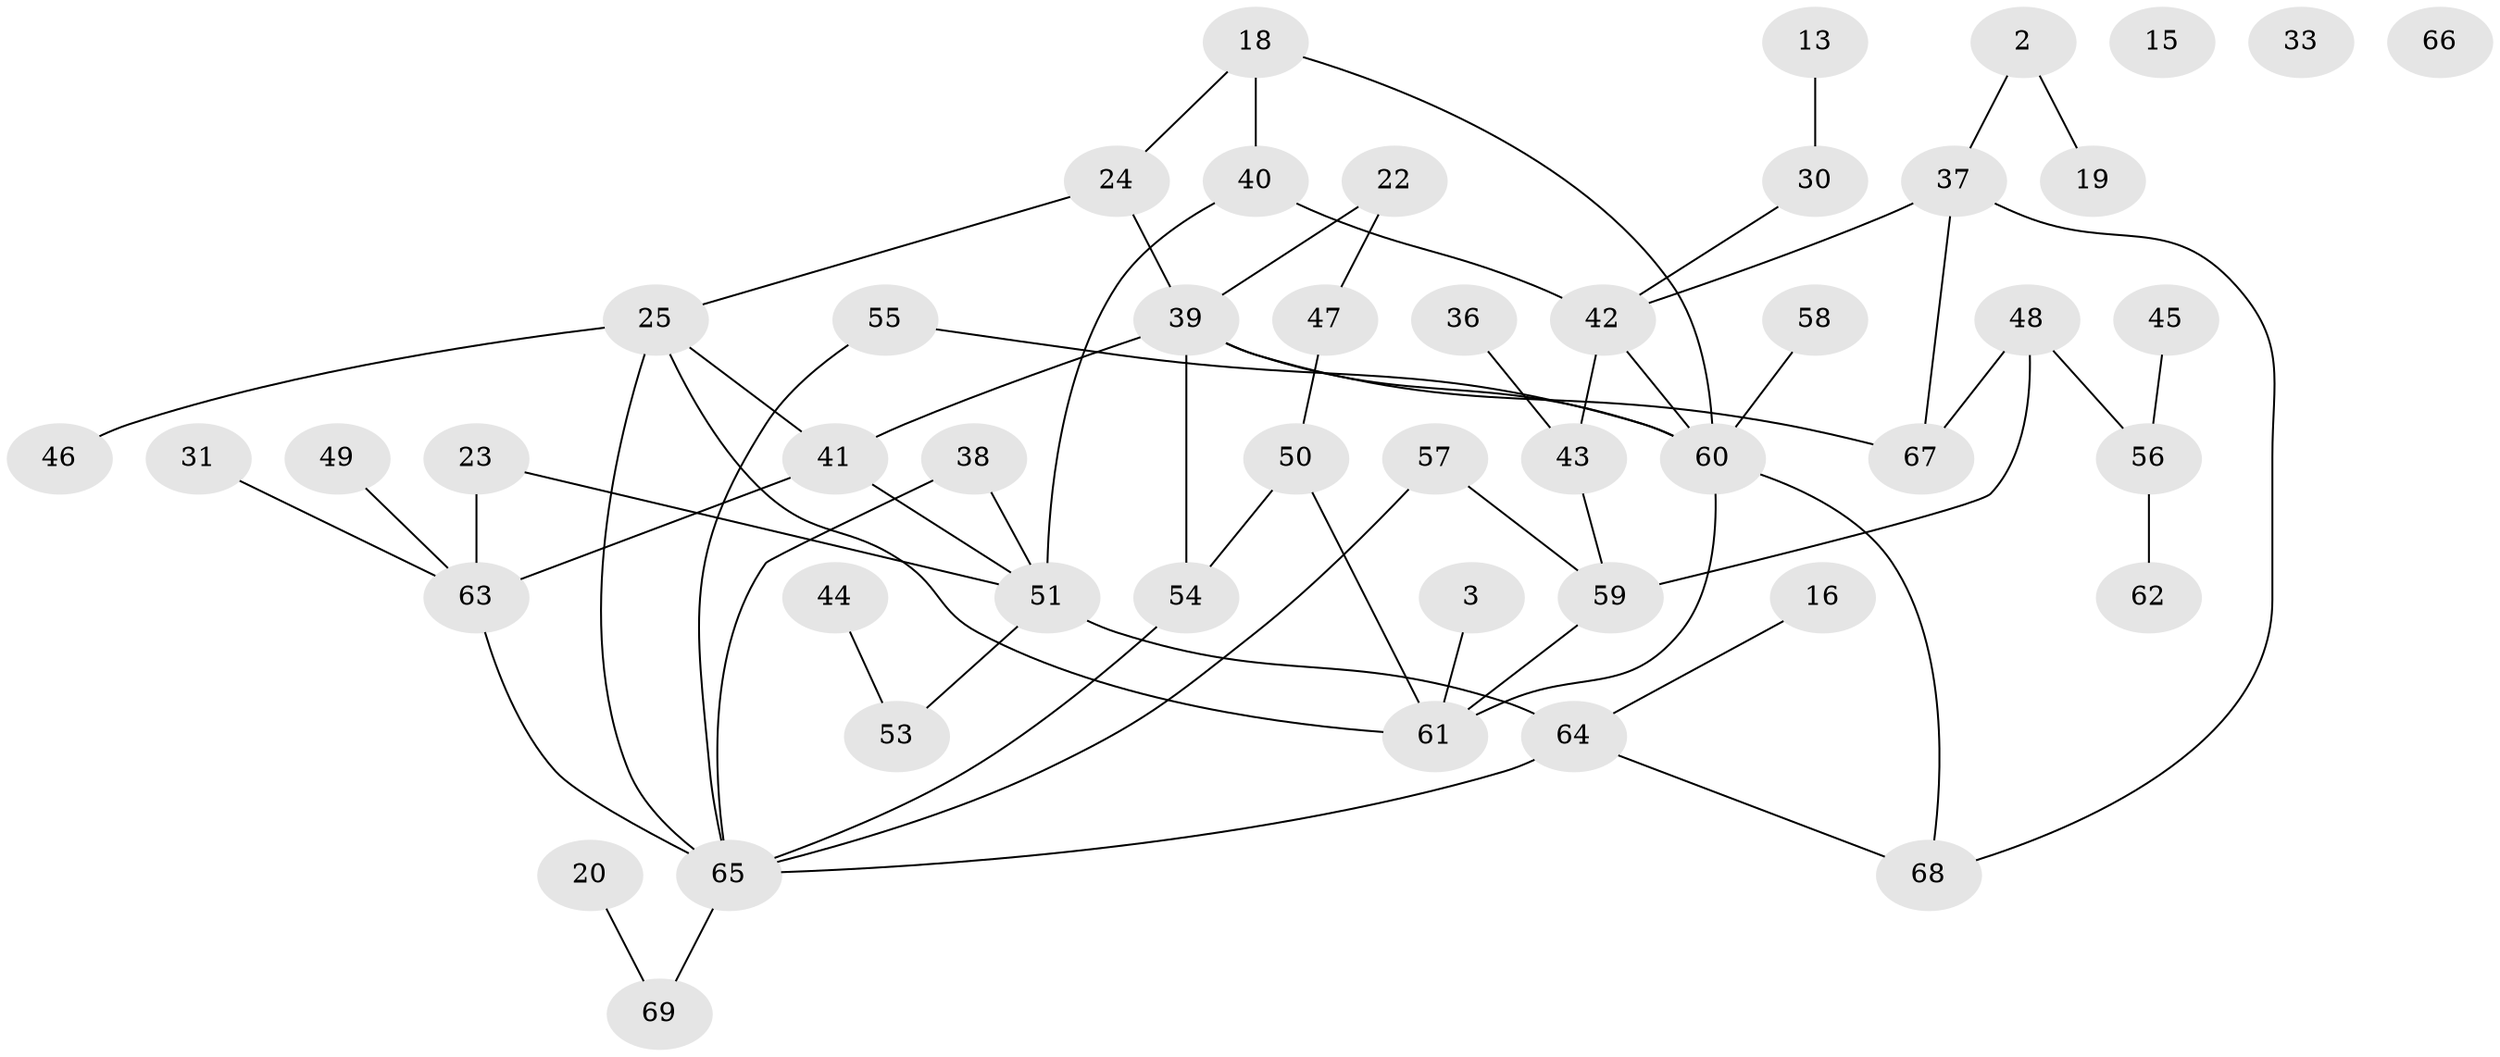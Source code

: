 // original degree distribution, {2: 0.2028985507246377, 1: 0.21739130434782608, 4: 0.11594202898550725, 3: 0.3188405797101449, 0: 0.043478260869565216, 5: 0.057971014492753624, 6: 0.028985507246376812, 7: 0.014492753623188406}
// Generated by graph-tools (version 1.1) at 2025/43/03/04/25 21:43:43]
// undirected, 48 vertices, 63 edges
graph export_dot {
graph [start="1"]
  node [color=gray90,style=filled];
  2;
  3;
  13;
  15;
  16;
  18;
  19;
  20;
  22 [super="+11"];
  23;
  24 [super="+8"];
  25;
  30;
  31;
  33;
  36;
  37;
  38;
  39 [super="+9+10+29"];
  40 [super="+32"];
  41 [super="+28"];
  42 [super="+21"];
  43;
  44;
  45;
  46;
  47;
  48;
  49;
  50;
  51;
  53;
  54;
  55;
  56 [super="+35"];
  57 [super="+12"];
  58;
  59;
  60 [super="+26+34"];
  61 [super="+5"];
  62;
  63 [super="+52"];
  64;
  65 [super="+14+27"];
  66;
  67;
  68 [super="+1"];
  69;
  2 -- 19;
  2 -- 37;
  3 -- 61;
  13 -- 30;
  16 -- 64;
  18 -- 40 [weight=2];
  18 -- 24;
  18 -- 60 [weight=2];
  20 -- 69;
  22 -- 39;
  22 -- 47;
  23 -- 51;
  23 -- 63;
  24 -- 25;
  24 -- 39;
  25 -- 46;
  25 -- 65;
  25 -- 41;
  25 -- 61;
  30 -- 42;
  31 -- 63;
  36 -- 43;
  37 -- 42;
  37 -- 67;
  37 -- 68;
  38 -- 51;
  38 -- 65;
  39 -- 67;
  39 -- 41 [weight=2];
  39 -- 54;
  39 -- 60;
  40 -- 51;
  40 -- 42;
  41 -- 51 [weight=2];
  41 -- 63;
  42 -- 43;
  42 -- 60;
  43 -- 59;
  44 -- 53;
  45 -- 56;
  47 -- 50;
  48 -- 59;
  48 -- 67;
  48 -- 56;
  49 -- 63;
  50 -- 54;
  50 -- 61;
  51 -- 53;
  51 -- 64;
  54 -- 65;
  55 -- 65;
  55 -- 60;
  56 -- 62;
  57 -- 59;
  57 -- 65;
  58 -- 60;
  59 -- 61;
  60 -- 68;
  60 -- 61;
  63 -- 65 [weight=2];
  64 -- 65 [weight=2];
  64 -- 68;
  65 -- 69;
}
